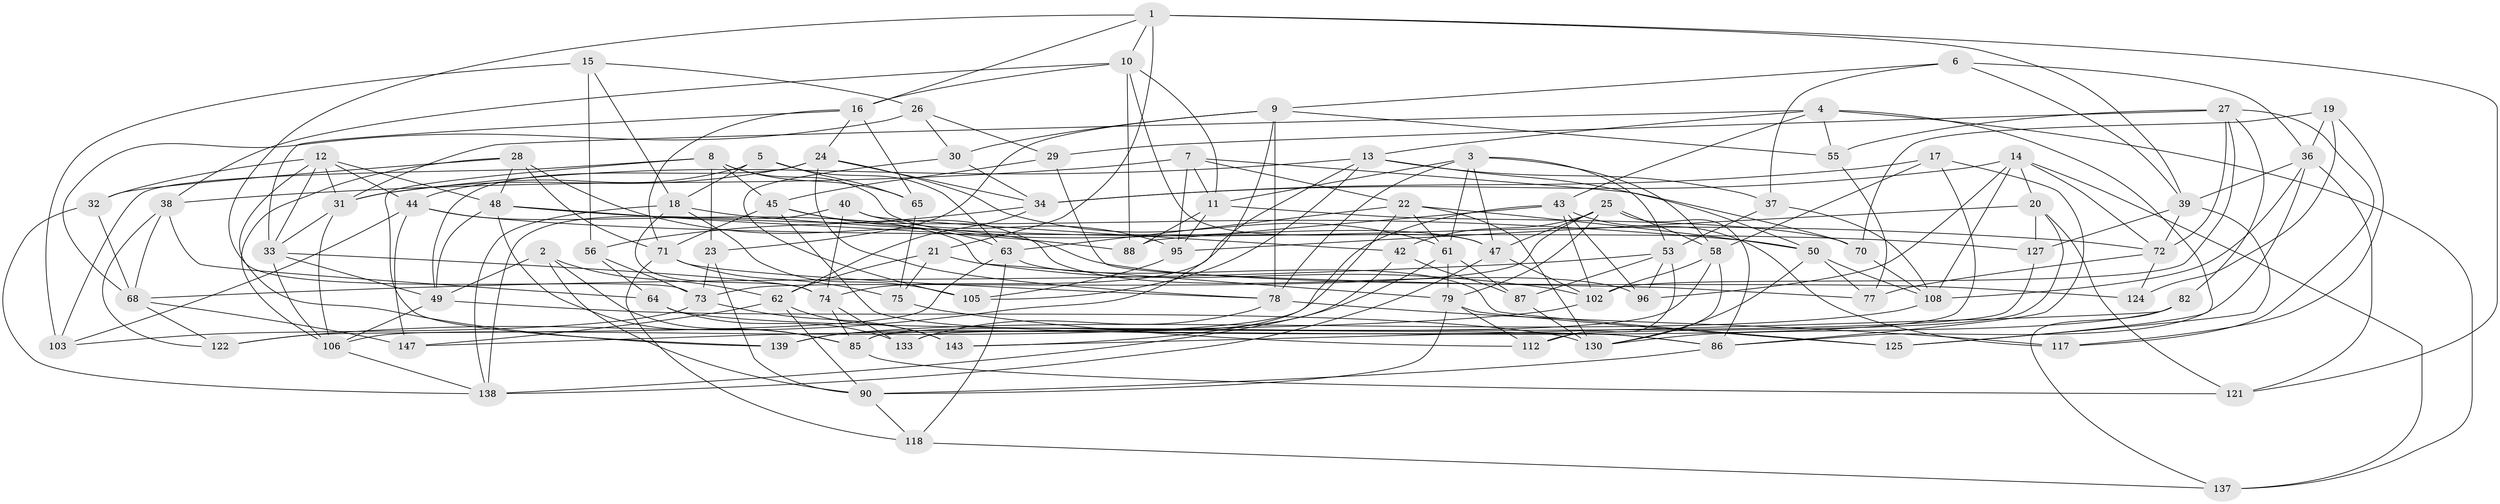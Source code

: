 // original degree distribution, {4: 1.0}
// Generated by graph-tools (version 1.1) at 2025/42/03/06/25 10:42:19]
// undirected, 94 vertices, 238 edges
graph export_dot {
graph [start="1"]
  node [color=gray90,style=filled];
  1 [super="+109"];
  2;
  3 [super="+128"];
  4 [super="+145"];
  5;
  6;
  7 [super="+111"];
  8 [super="+146"];
  9 [super="+136"];
  10 [super="+35"];
  11 [super="+99"];
  12 [super="+98"];
  13 [super="+104"];
  14 [super="+84"];
  15;
  16 [super="+41"];
  17;
  18 [super="+113"];
  19;
  20 [super="+131"];
  21;
  22 [super="+110"];
  23;
  24 [super="+92"];
  25 [super="+129"];
  26;
  27 [super="+66"];
  28 [super="+132"];
  29;
  30;
  31 [super="+100"];
  32;
  33 [super="+59"];
  34 [super="+46"];
  36 [super="+116"];
  37;
  38 [super="+57"];
  39 [super="+93"];
  40;
  42;
  43 [super="+69"];
  44 [super="+89"];
  45 [super="+120"];
  47 [super="+51"];
  48 [super="+114"];
  49 [super="+54"];
  50 [super="+52"];
  53 [super="+67"];
  55;
  56;
  58 [super="+60"];
  61 [super="+80"];
  62 [super="+81"];
  63 [super="+83"];
  64;
  65;
  68 [super="+135"];
  70;
  71 [super="+123"];
  72 [super="+91"];
  73 [super="+76"];
  74 [super="+134"];
  75;
  77;
  78 [super="+97"];
  79 [super="+107"];
  82;
  85 [super="+94"];
  86 [super="+144"];
  87;
  88;
  90 [super="+142"];
  95 [super="+101"];
  96;
  102 [super="+115"];
  103;
  105;
  106 [super="+119"];
  108 [super="+126"];
  112;
  117;
  118;
  121;
  122;
  124;
  125;
  127;
  130 [super="+141"];
  133;
  137;
  138 [super="+140"];
  139;
  143;
  147;
  1 -- 121;
  1 -- 21;
  1 -- 39;
  1 -- 16;
  1 -- 10;
  1 -- 73;
  2 -- 90;
  2 -- 85;
  2 -- 62;
  2 -- 49;
  3 -- 11;
  3 -- 61;
  3 -- 58;
  3 -- 53;
  3 -- 78;
  3 -- 47;
  4 -- 31;
  4 -- 137;
  4 -- 13;
  4 -- 43;
  4 -- 125;
  4 -- 55;
  5 -- 18;
  5 -- 65;
  5 -- 44;
  5 -- 63;
  6 -- 36;
  6 -- 39;
  6 -- 37;
  6 -- 9;
  7 -- 38 [weight=2];
  7 -- 95;
  7 -- 11;
  7 -- 70;
  7 -- 22;
  8 -- 103;
  8 -- 23;
  8 -- 65;
  8 -- 139;
  8 -- 45;
  8 -- 47;
  9 -- 122;
  9 -- 55;
  9 -- 30;
  9 -- 23;
  9 -- 78;
  10 -- 16;
  10 -- 47;
  10 -- 88;
  10 -- 38;
  10 -- 11;
  11 -- 70;
  11 -- 88;
  11 -- 95;
  12 -- 139;
  12 -- 44;
  12 -- 32;
  12 -- 48;
  12 -- 33;
  12 -- 31;
  13 -- 105;
  13 -- 74;
  13 -- 37;
  13 -- 31;
  13 -- 50;
  14 -- 137;
  14 -- 34;
  14 -- 72;
  14 -- 96;
  14 -- 108;
  14 -- 20;
  15 -- 56;
  15 -- 103;
  15 -- 26;
  15 -- 18;
  16 -- 71;
  16 -- 24;
  16 -- 65;
  16 -- 33;
  17 -- 34;
  17 -- 85;
  17 -- 58;
  17 -- 86;
  18 -- 72;
  18 -- 105;
  18 -- 74;
  18 -- 138;
  19 -- 124;
  19 -- 117;
  19 -- 70;
  19 -- 36;
  20 -- 127;
  20 -- 95 [weight=2];
  20 -- 112;
  20 -- 121;
  21 -- 75;
  21 -- 102;
  21 -- 62;
  22 -- 130;
  22 -- 143;
  22 -- 61;
  22 -- 63;
  22 -- 50;
  23 -- 73;
  23 -- 90;
  24 -- 34;
  24 -- 61;
  24 -- 78;
  24 -- 31;
  24 -- 49;
  25 -- 47;
  25 -- 42;
  25 -- 73;
  25 -- 58;
  25 -- 86;
  25 -- 79;
  26 -- 30;
  26 -- 29;
  26 -- 68;
  27 -- 55;
  27 -- 82;
  27 -- 102;
  27 -- 72;
  27 -- 117;
  27 -- 29;
  28 -- 106;
  28 -- 32;
  28 -- 124 [weight=2];
  28 -- 48;
  28 -- 71;
  29 -- 77;
  29 -- 45;
  30 -- 34;
  30 -- 105;
  31 -- 33;
  31 -- 106;
  32 -- 138;
  32 -- 68;
  33 -- 106;
  33 -- 74;
  33 -- 49;
  34 -- 56;
  34 -- 62;
  36 -- 121;
  36 -- 108;
  36 -- 86;
  36 -- 39;
  37 -- 108;
  37 -- 53;
  38 -- 64;
  38 -- 122;
  38 -- 68;
  39 -- 125;
  39 -- 127;
  39 -- 72;
  40 -- 138;
  40 -- 42;
  40 -- 74;
  40 -- 95;
  42 -- 87;
  42 -- 139;
  43 -- 88;
  43 -- 102;
  43 -- 96;
  43 -- 106;
  43 -- 117;
  44 -- 127;
  44 -- 103;
  44 -- 147;
  44 -- 79;
  45 -- 63;
  45 -- 96;
  45 -- 86;
  45 -- 71;
  47 -- 102;
  47 -- 138;
  48 -- 88;
  48 -- 85;
  48 -- 49;
  48 -- 50;
  49 -- 106;
  49 -- 130;
  50 -- 108;
  50 -- 130;
  50 -- 77;
  53 -- 112;
  53 -- 96;
  53 -- 87;
  53 -- 68;
  55 -- 77;
  56 -- 64;
  56 -- 73;
  58 -- 85;
  58 -- 102;
  58 -- 130;
  61 -- 87;
  61 -- 79;
  61 -- 138;
  62 -- 147;
  62 -- 143;
  62 -- 90;
  63 -- 122;
  63 -- 118;
  63 -- 125;
  64 -- 133;
  64 -- 86;
  65 -- 75;
  68 -- 147;
  68 -- 122;
  70 -- 108;
  71 -- 78;
  71 -- 75;
  71 -- 118;
  72 -- 124;
  72 -- 77;
  73 -- 143;
  73 -- 103;
  74 -- 133;
  74 -- 85;
  75 -- 112;
  78 -- 117;
  78 -- 133;
  79 -- 125;
  79 -- 112;
  79 -- 90;
  82 -- 143;
  82 -- 130;
  82 -- 137;
  85 -- 121;
  86 -- 90;
  87 -- 130;
  90 -- 118;
  95 -- 105;
  102 -- 147;
  106 -- 138;
  108 -- 139;
  118 -- 137;
  127 -- 133;
}
